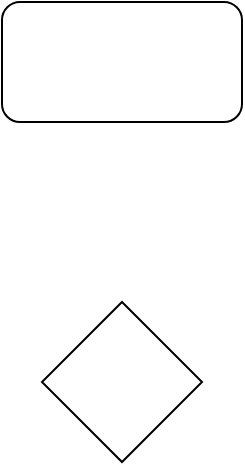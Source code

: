 <mxfile version="17.2.2" type="github">
  <diagram id="0gX96b62KtSew21rGIt2" name="Page-1">
    <mxGraphModel dx="475" dy="763" grid="1" gridSize="10" guides="1" tooltips="1" connect="1" arrows="1" fold="1" page="1" pageScale="1" pageWidth="827" pageHeight="1169" math="0" shadow="0">
      <root>
        <mxCell id="0" />
        <mxCell id="1" parent="0" />
        <mxCell id="_yKs4f3ZuS9z6Y9zMYQN-1" value="" style="rounded=1;whiteSpace=wrap;html=1;" vertex="1" parent="1">
          <mxGeometry x="40" y="180" width="120" height="60" as="geometry" />
        </mxCell>
        <mxCell id="_yKs4f3ZuS9z6Y9zMYQN-2" value="" style="rhombus;whiteSpace=wrap;html=1;" vertex="1" parent="1">
          <mxGeometry x="60" y="330" width="80" height="80" as="geometry" />
        </mxCell>
      </root>
    </mxGraphModel>
  </diagram>
</mxfile>
